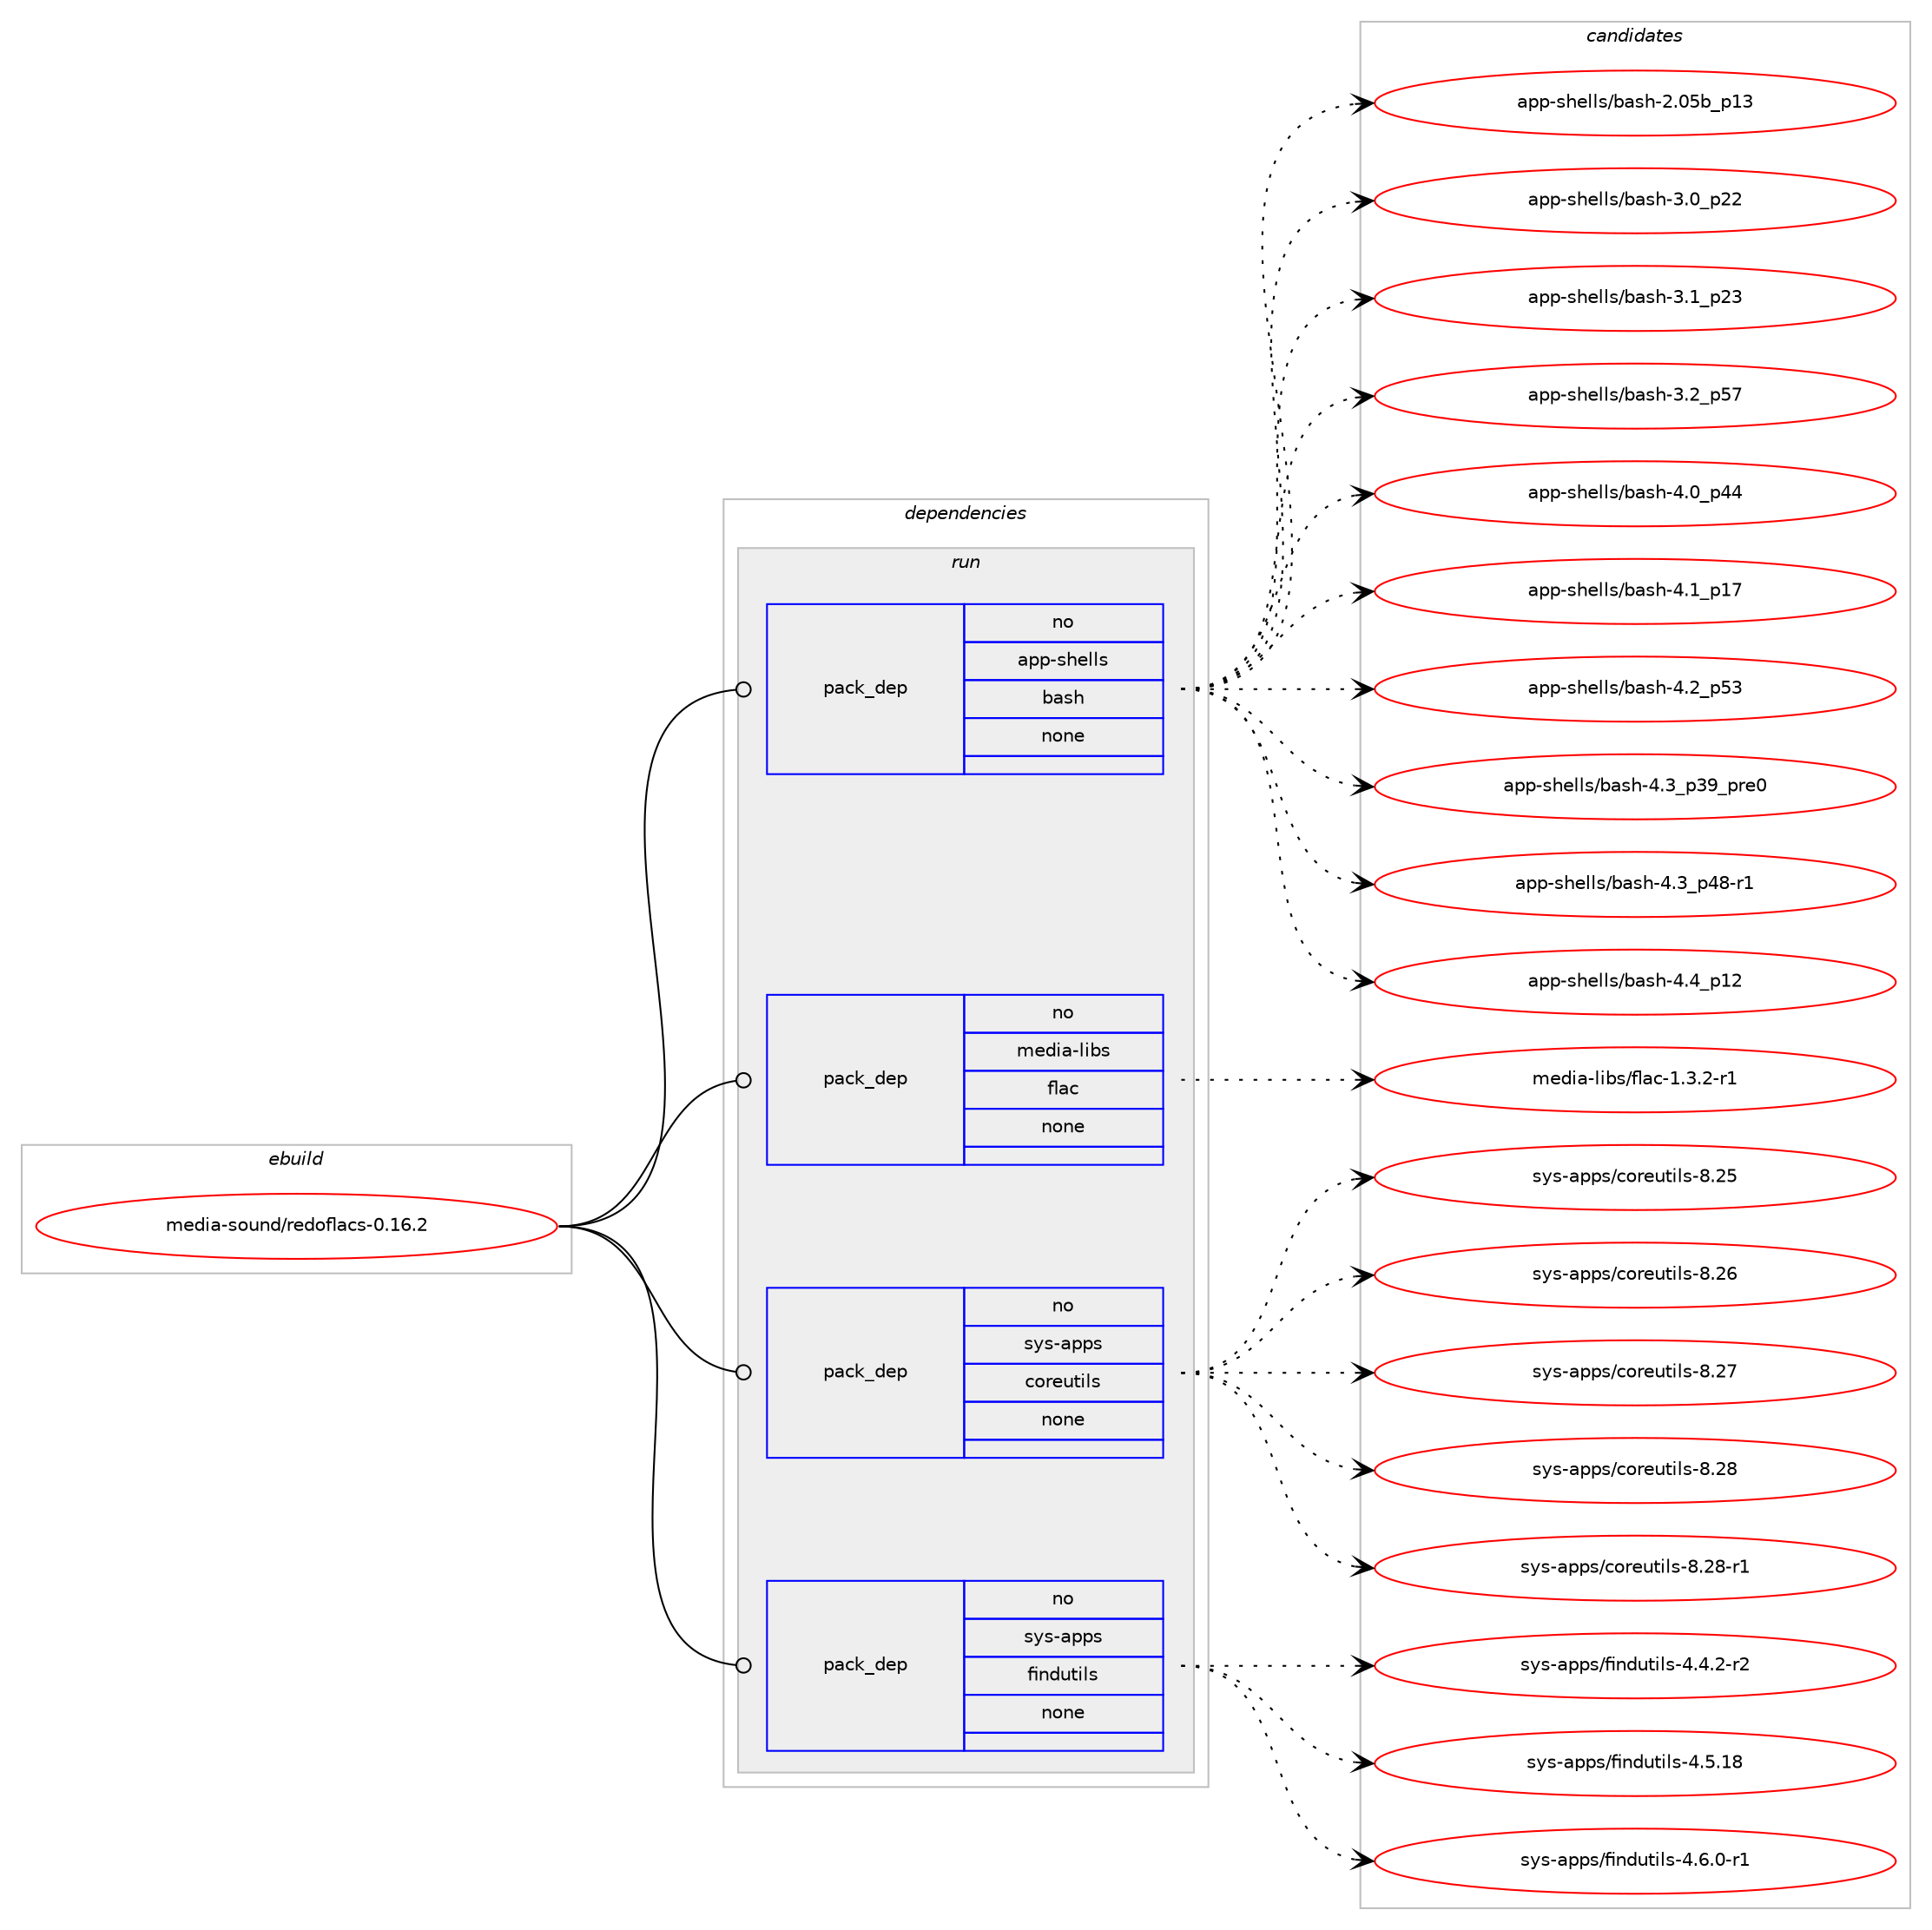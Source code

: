digraph prolog {

# *************
# Graph options
# *************

newrank=true;
concentrate=true;
compound=true;
graph [rankdir=LR,fontname=Helvetica,fontsize=10,ranksep=1.5];#, ranksep=2.5, nodesep=0.2];
edge  [arrowhead=vee];
node  [fontname=Helvetica,fontsize=10];

# **********
# The ebuild
# **********

subgraph cluster_leftcol {
color=gray;
rank=same;
label=<<i>ebuild</i>>;
id [label="media-sound/redoflacs-0.16.2", color=red, width=4, href="../media-sound/redoflacs-0.16.2.svg"];
}

# ****************
# The dependencies
# ****************

subgraph cluster_midcol {
color=gray;
label=<<i>dependencies</i>>;
subgraph cluster_compile {
fillcolor="#eeeeee";
style=filled;
label=<<i>compile</i>>;
}
subgraph cluster_compileandrun {
fillcolor="#eeeeee";
style=filled;
label=<<i>compile and run</i>>;
}
subgraph cluster_run {
fillcolor="#eeeeee";
style=filled;
label=<<i>run</i>>;
subgraph pack285189 {
dependency386233 [label=<<TABLE BORDER="0" CELLBORDER="1" CELLSPACING="0" CELLPADDING="4" WIDTH="220"><TR><TD ROWSPAN="6" CELLPADDING="30">pack_dep</TD></TR><TR><TD WIDTH="110">no</TD></TR><TR><TD>app-shells</TD></TR><TR><TD>bash</TD></TR><TR><TD>none</TD></TR><TR><TD></TD></TR></TABLE>>, shape=none, color=blue];
}
id:e -> dependency386233:w [weight=20,style="solid",arrowhead="odot"];
subgraph pack285190 {
dependency386234 [label=<<TABLE BORDER="0" CELLBORDER="1" CELLSPACING="0" CELLPADDING="4" WIDTH="220"><TR><TD ROWSPAN="6" CELLPADDING="30">pack_dep</TD></TR><TR><TD WIDTH="110">no</TD></TR><TR><TD>media-libs</TD></TR><TR><TD>flac</TD></TR><TR><TD>none</TD></TR><TR><TD></TD></TR></TABLE>>, shape=none, color=blue];
}
id:e -> dependency386234:w [weight=20,style="solid",arrowhead="odot"];
subgraph pack285191 {
dependency386235 [label=<<TABLE BORDER="0" CELLBORDER="1" CELLSPACING="0" CELLPADDING="4" WIDTH="220"><TR><TD ROWSPAN="6" CELLPADDING="30">pack_dep</TD></TR><TR><TD WIDTH="110">no</TD></TR><TR><TD>sys-apps</TD></TR><TR><TD>coreutils</TD></TR><TR><TD>none</TD></TR><TR><TD></TD></TR></TABLE>>, shape=none, color=blue];
}
id:e -> dependency386235:w [weight=20,style="solid",arrowhead="odot"];
subgraph pack285192 {
dependency386236 [label=<<TABLE BORDER="0" CELLBORDER="1" CELLSPACING="0" CELLPADDING="4" WIDTH="220"><TR><TD ROWSPAN="6" CELLPADDING="30">pack_dep</TD></TR><TR><TD WIDTH="110">no</TD></TR><TR><TD>sys-apps</TD></TR><TR><TD>findutils</TD></TR><TR><TD>none</TD></TR><TR><TD></TD></TR></TABLE>>, shape=none, color=blue];
}
id:e -> dependency386236:w [weight=20,style="solid",arrowhead="odot"];
}
}

# **************
# The candidates
# **************

subgraph cluster_choices {
rank=same;
color=gray;
label=<<i>candidates</i>>;

subgraph choice285189 {
color=black;
nodesep=1;
choice9711211245115104101108108115479897115104455046485398951124951 [label="app-shells/bash-2.05b_p13", color=red, width=4,href="../app-shells/bash-2.05b_p13.svg"];
choice971121124511510410110810811547989711510445514648951125050 [label="app-shells/bash-3.0_p22", color=red, width=4,href="../app-shells/bash-3.0_p22.svg"];
choice971121124511510410110810811547989711510445514649951125051 [label="app-shells/bash-3.1_p23", color=red, width=4,href="../app-shells/bash-3.1_p23.svg"];
choice971121124511510410110810811547989711510445514650951125355 [label="app-shells/bash-3.2_p57", color=red, width=4,href="../app-shells/bash-3.2_p57.svg"];
choice971121124511510410110810811547989711510445524648951125252 [label="app-shells/bash-4.0_p44", color=red, width=4,href="../app-shells/bash-4.0_p44.svg"];
choice971121124511510410110810811547989711510445524649951124955 [label="app-shells/bash-4.1_p17", color=red, width=4,href="../app-shells/bash-4.1_p17.svg"];
choice971121124511510410110810811547989711510445524650951125351 [label="app-shells/bash-4.2_p53", color=red, width=4,href="../app-shells/bash-4.2_p53.svg"];
choice9711211245115104101108108115479897115104455246519511251579511211410148 [label="app-shells/bash-4.3_p39_pre0", color=red, width=4,href="../app-shells/bash-4.3_p39_pre0.svg"];
choice9711211245115104101108108115479897115104455246519511252564511449 [label="app-shells/bash-4.3_p48-r1", color=red, width=4,href="../app-shells/bash-4.3_p48-r1.svg"];
choice971121124511510410110810811547989711510445524652951124950 [label="app-shells/bash-4.4_p12", color=red, width=4,href="../app-shells/bash-4.4_p12.svg"];
dependency386233:e -> choice9711211245115104101108108115479897115104455046485398951124951:w [style=dotted,weight="100"];
dependency386233:e -> choice971121124511510410110810811547989711510445514648951125050:w [style=dotted,weight="100"];
dependency386233:e -> choice971121124511510410110810811547989711510445514649951125051:w [style=dotted,weight="100"];
dependency386233:e -> choice971121124511510410110810811547989711510445514650951125355:w [style=dotted,weight="100"];
dependency386233:e -> choice971121124511510410110810811547989711510445524648951125252:w [style=dotted,weight="100"];
dependency386233:e -> choice971121124511510410110810811547989711510445524649951124955:w [style=dotted,weight="100"];
dependency386233:e -> choice971121124511510410110810811547989711510445524650951125351:w [style=dotted,weight="100"];
dependency386233:e -> choice9711211245115104101108108115479897115104455246519511251579511211410148:w [style=dotted,weight="100"];
dependency386233:e -> choice9711211245115104101108108115479897115104455246519511252564511449:w [style=dotted,weight="100"];
dependency386233:e -> choice971121124511510410110810811547989711510445524652951124950:w [style=dotted,weight="100"];
}
subgraph choice285190 {
color=black;
nodesep=1;
choice1091011001059745108105981154710210897994549465146504511449 [label="media-libs/flac-1.3.2-r1", color=red, width=4,href="../media-libs/flac-1.3.2-r1.svg"];
dependency386234:e -> choice1091011001059745108105981154710210897994549465146504511449:w [style=dotted,weight="100"];
}
subgraph choice285191 {
color=black;
nodesep=1;
choice115121115459711211211547991111141011171161051081154556465053 [label="sys-apps/coreutils-8.25", color=red, width=4,href="../sys-apps/coreutils-8.25.svg"];
choice115121115459711211211547991111141011171161051081154556465054 [label="sys-apps/coreutils-8.26", color=red, width=4,href="../sys-apps/coreutils-8.26.svg"];
choice115121115459711211211547991111141011171161051081154556465055 [label="sys-apps/coreutils-8.27", color=red, width=4,href="../sys-apps/coreutils-8.27.svg"];
choice115121115459711211211547991111141011171161051081154556465056 [label="sys-apps/coreutils-8.28", color=red, width=4,href="../sys-apps/coreutils-8.28.svg"];
choice1151211154597112112115479911111410111711610510811545564650564511449 [label="sys-apps/coreutils-8.28-r1", color=red, width=4,href="../sys-apps/coreutils-8.28-r1.svg"];
dependency386235:e -> choice115121115459711211211547991111141011171161051081154556465053:w [style=dotted,weight="100"];
dependency386235:e -> choice115121115459711211211547991111141011171161051081154556465054:w [style=dotted,weight="100"];
dependency386235:e -> choice115121115459711211211547991111141011171161051081154556465055:w [style=dotted,weight="100"];
dependency386235:e -> choice115121115459711211211547991111141011171161051081154556465056:w [style=dotted,weight="100"];
dependency386235:e -> choice1151211154597112112115479911111410111711610510811545564650564511449:w [style=dotted,weight="100"];
}
subgraph choice285192 {
color=black;
nodesep=1;
choice1151211154597112112115471021051101001171161051081154552465246504511450 [label="sys-apps/findutils-4.4.2-r2", color=red, width=4,href="../sys-apps/findutils-4.4.2-r2.svg"];
choice11512111545971121121154710210511010011711610510811545524653464956 [label="sys-apps/findutils-4.5.18", color=red, width=4,href="../sys-apps/findutils-4.5.18.svg"];
choice1151211154597112112115471021051101001171161051081154552465446484511449 [label="sys-apps/findutils-4.6.0-r1", color=red, width=4,href="../sys-apps/findutils-4.6.0-r1.svg"];
dependency386236:e -> choice1151211154597112112115471021051101001171161051081154552465246504511450:w [style=dotted,weight="100"];
dependency386236:e -> choice11512111545971121121154710210511010011711610510811545524653464956:w [style=dotted,weight="100"];
dependency386236:e -> choice1151211154597112112115471021051101001171161051081154552465446484511449:w [style=dotted,weight="100"];
}
}

}
